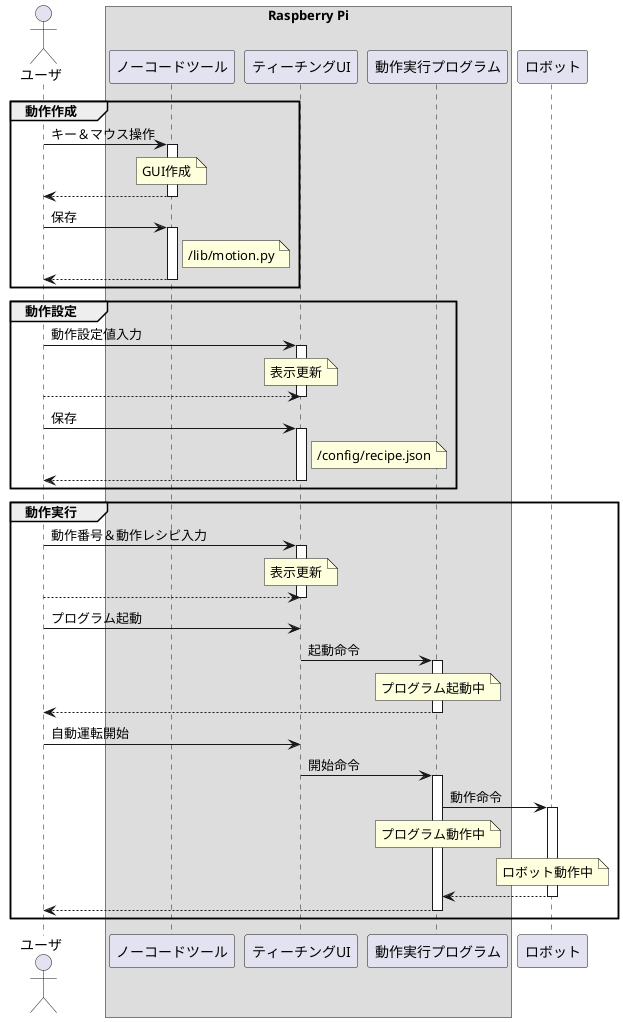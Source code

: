 @startuml

actor ユーザ
box Raspberry Pi
participant ノーコードツール
participant ティーチングUI
participant 動作実行プログラム
end box

group 動作作成
    ユーザ -> ノーコードツール : キー＆マウス操作
    activate ノーコードツール
    note over ノーコードツール : GUI作成
    ユーザ <-- ノーコードツール
    deactivate ノーコードツール

    ユーザ -> ノーコードツール : 保存
    activate ノーコードツール
    note right ノーコードツール : /lib/motion.py 
    ユーザ <-- ノーコードツール
    deactivate ノーコードツール
end

group 動作設定
    ユーザ -> ティーチングUI : 動作設定値入力    
    activate ティーチングUI
    note over ティーチングUI : 表示更新
    ティーチングUI <-- ユーザ
    deactivate ティーチングUI

    ユーザ -> ティーチングUI : 保存
    activate ティーチングUI
    note right ティーチングUI : /config/recipe.json
    ユーザ <-- ティーチングUI
    deactivate ティーチングUI
end

group 動作実行
    ユーザ -> ティーチングUI : 動作番号＆動作レシピ入力  
    activate ティーチングUI
        note over ティーチングUI : 表示更新
        ティーチングUI <-- ユーザ
    deactivate ティーチングUI

    ユーザ -> ティーチングUI : プログラム起動
    ティーチングUI -> 動作実行プログラム : 起動命令
    activate 動作実行プログラム
        note over 動作実行プログラム : プログラム起動中
        ユーザ <-- 動作実行プログラム
    deactivate 動作実行プログラム

    ユーザ -> ティーチングUI : 自動運転開始
    ティーチングUI -> 動作実行プログラム : 開始命令
    activate 動作実行プログラム
        動作実行プログラム -> ロボット : 動作命令
        note over 動作実行プログラム : プログラム動作中
        activate ロボット
        note over ロボット : ロボット動作中
        動作実行プログラム <-- ロボット
        deactivate ロボット
        ユーザ <-- 動作実行プログラム
    deactivate 動作実行プログラム

end

participant ロボット

@enduml